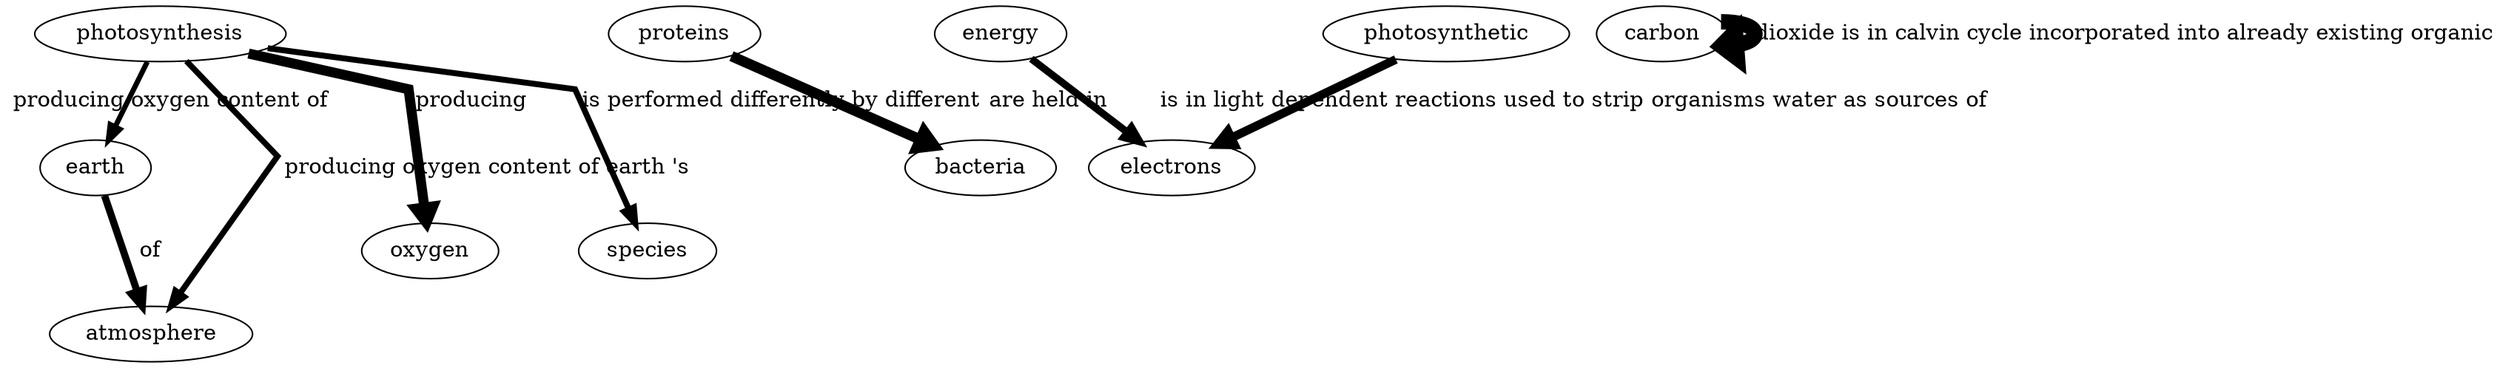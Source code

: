 strict digraph  {
	graph [center=true,
		len=f,
		overlap=false,
		splines=false
	];
	earth -> atmosphere	 [label=" of ",
		len=2,
		penwidth=4.68757353784,
		weight=0.468757353784];
	photosynthesis -> earth	 [label=" producing oxygen content of",
		len=2.4,
		penwidth=3.37825585907,
		weight=0.337825585907];
	photosynthesis -> atmosphere	 [label=" producing oxygen content of earth 's",
		len=3.6,
		penwidth=3.81516313725,
		weight=0.381516313725];
	photosynthesis -> oxygen	 [label=" producing ",
		len=2,
		penwidth=6.51532229187,
		weight=0.651532229187];
	photosynthesis -> species	 [label=" is performed differently by different",
		len=3.0,
		penwidth=3.84789140696,
		weight=0.384789140696];
	proteins -> bacteria	 [label=" are held in",
		len=6,
		penwidth=6.77088584379,
		weight=0.677088584379];
	energy -> electrons	 [label=" is in light dependent reactions used to strip",
		len=4.8,
		penwidth=4.73565603622,
		weight=0.473565603622];
	carbon -> carbon	 [label="dioxide is in calvin cycle incorporated into already existing organic",
		len=6.0,
		penwidth=9.99999907589,
		weight=0.999999907589];
	photosynthetic -> electrons	 [label="organisms water as sources of",
		len=3.0,
		penwidth=5.65052818009,
		weight=0.565052818009];
}
